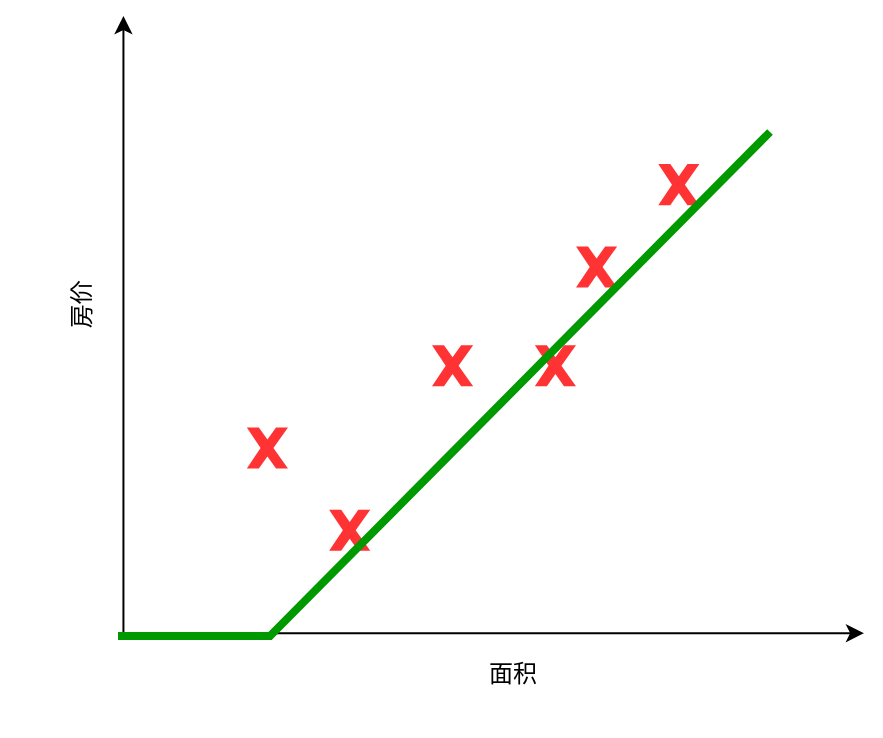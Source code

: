 <mxGraphModel dx="591" dy="574" grid="0" gridSize="10" guides="1" tooltips="1" connect="1" arrows="1" fold="1" page="1" pageScale="1" pageWidth="827" pageHeight="1169" background="#ffffff"><root><mxCell id="0"/><mxCell id="1" parent="0"/><mxCell id="14" value="" style="group" parent="1" vertex="1" connectable="0"><mxGeometry x="25" y="20" width="432" height="360" as="geometry"/></mxCell><mxCell id="2" value="" style="endArrow=classic;html=1;" parent="14" edge="1"><mxGeometry width="50" height="50" relative="1" as="geometry"><mxPoint x="61.714" y="308.571" as="sourcePoint"/><mxPoint x="61.714" as="targetPoint"/></mxGeometry></mxCell><mxCell id="4" value="" style="endArrow=classic;html=1;" parent="14" edge="1"><mxGeometry width="50" height="50" relative="1" as="geometry"><mxPoint x="61.714" y="308.571" as="sourcePoint"/><mxPoint x="432.0" y="308.571" as="targetPoint"/></mxGeometry></mxCell><mxCell id="5" value="面积&lt;br&gt;" style="text;html=1;strokeColor=none;fillColor=none;align=center;verticalAlign=middle;whiteSpace=wrap;rounded=0;" parent="14" vertex="1"><mxGeometry x="195.429" y="298.286" width="123.429" height="61.714" as="geometry"/></mxCell><mxCell id="6" value="房价" style="text;html=1;strokeColor=none;fillColor=none;align=center;verticalAlign=middle;whiteSpace=wrap;rounded=0;rotation=-90;" parent="14" vertex="1"><mxGeometry y="123.429" width="82.286" height="41.143" as="geometry"/></mxCell><mxCell id="7" value="" style="shape=mxgraph.basic.x;whiteSpace=wrap;html=1;fillColor=#FF3333;strokeColor=none;strokeWidth=2;gradientColor=none;" parent="14" vertex="1"><mxGeometry x="164.571" y="246.857" width="20.571" height="20.571" as="geometry"/></mxCell><mxCell id="8" value="" style="shape=mxgraph.basic.x;whiteSpace=wrap;html=1;fillColor=#FF3333;strokeColor=none;strokeWidth=2;gradientColor=none;" parent="14" vertex="1"><mxGeometry x="123.429" y="205.714" width="20.571" height="20.571" as="geometry"/></mxCell><mxCell id="10" value="" style="shape=mxgraph.basic.x;whiteSpace=wrap;html=1;fillColor=#FF3333;strokeColor=none;strokeWidth=2;gradientColor=none;" parent="14" vertex="1"><mxGeometry x="216.0" y="164.571" width="20.571" height="20.571" as="geometry"/></mxCell><mxCell id="11" value="" style="shape=mxgraph.basic.x;whiteSpace=wrap;html=1;fillColor=#FF3333;strokeColor=none;strokeWidth=2;gradientColor=none;" parent="14" vertex="1"><mxGeometry x="267.429" y="164.571" width="20.571" height="20.571" as="geometry"/></mxCell><mxCell id="12" value="" style="shape=mxgraph.basic.x;whiteSpace=wrap;html=1;fillColor=#FF3333;strokeColor=none;strokeWidth=2;gradientColor=none;" parent="14" vertex="1"><mxGeometry x="288" y="115.2" width="20.571" height="20.571" as="geometry"/></mxCell><mxCell id="13" value="" style="shape=mxgraph.basic.x;whiteSpace=wrap;html=1;fillColor=#FF3333;strokeColor=none;strokeWidth=2;gradientColor=none;" parent="14" vertex="1"><mxGeometry x="329.143" y="74.057" width="20.571" height="20.571" as="geometry"/></mxCell><mxCell id="15" value="" style="endArrow=none;html=1;strokeWidth=4;strokeColor=#009900;rounded=0;" parent="14" edge="1"><mxGeometry width="50" height="50" relative="1" as="geometry"><mxPoint x="59" y="310" as="sourcePoint"/><mxPoint x="385" y="58" as="targetPoint"/><Array as="points"><mxPoint x="135" y="310"/></Array></mxGeometry></mxCell></root></mxGraphModel>